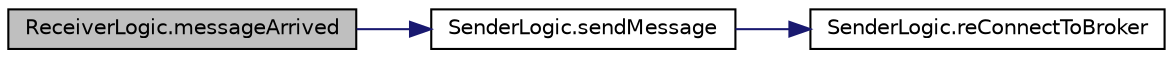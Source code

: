 digraph "ReceiverLogic.messageArrived"
{
  edge [fontname="Helvetica",fontsize="10",labelfontname="Helvetica",labelfontsize="10"];
  node [fontname="Helvetica",fontsize="10",shape=record];
  rankdir="LR";
  Node6 [label="ReceiverLogic.messageArrived",height=0.2,width=0.4,color="black", fillcolor="grey75", style="filled", fontcolor="black"];
  Node6 -> Node7 [color="midnightblue",fontsize="10",style="solid"];
  Node7 [label="SenderLogic.sendMessage",height=0.2,width=0.4,color="black", fillcolor="white", style="filled",URL="$d1/d79/class_sender_logic.html#a005680db1e66a7a994e5f30ee79b1bca"];
  Node7 -> Node8 [color="midnightblue",fontsize="10",style="solid"];
  Node8 [label="SenderLogic.reConnectToBroker",height=0.2,width=0.4,color="black", fillcolor="white", style="filled",URL="$d1/d79/class_sender_logic.html#a8e4dbcdb4fe1fe4c2b381f06b6fdb2b7"];
}

